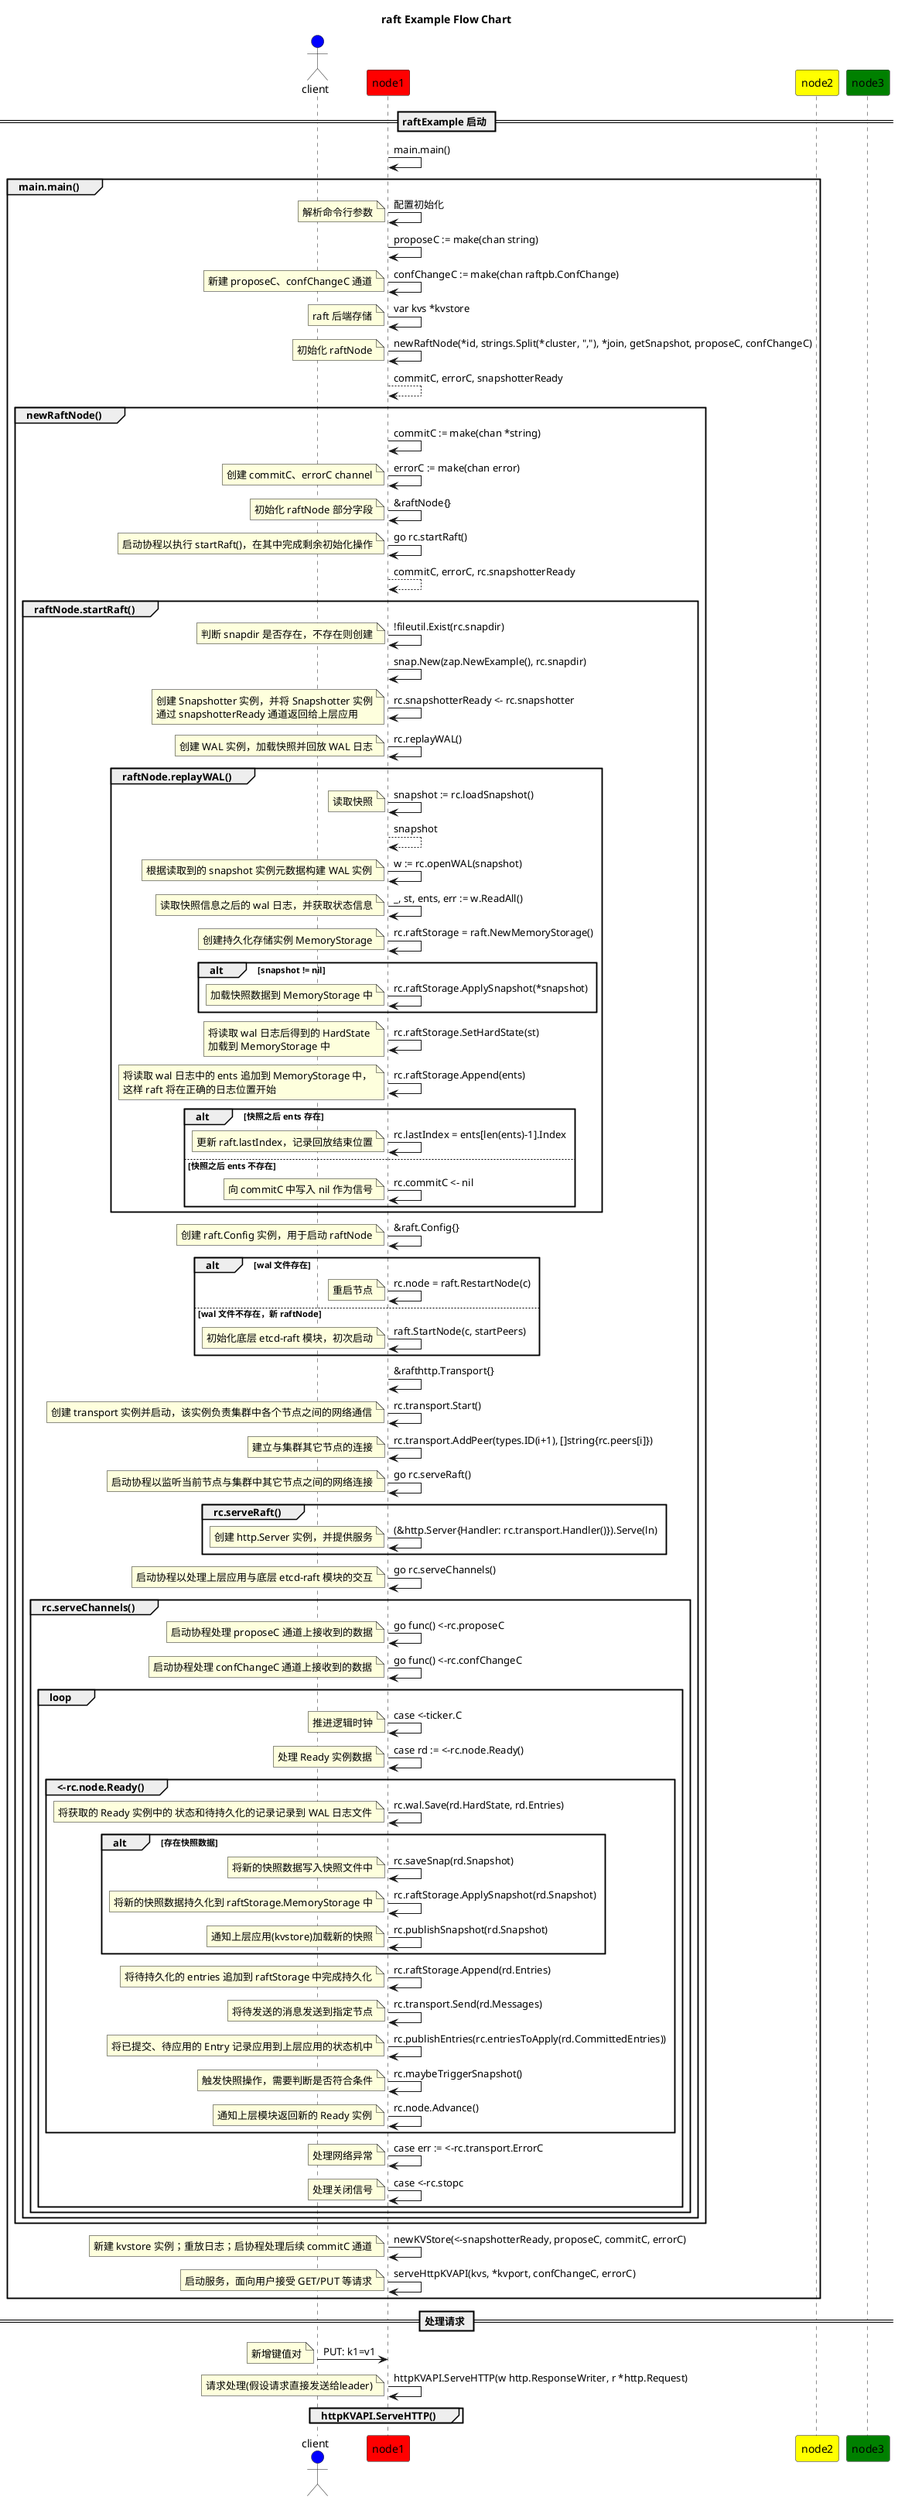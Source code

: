 @startuml
' !theme materia-outline

title raft Example Flow Chart

actor client as c1 #Blue
participant node1 as n1 #Red
participant node2 as n2 #Yellow
participant node3 as n3 #Green

== raftExample 启动 ==
n1 -> n1: main.main()

group main.main()
    n1 -> n1: 配置初始化
    note left: 解析命令行参数

    n1 -> n1: proposeC := make(chan string)
    n1 -> n1: confChangeC := make(chan raftpb.ConfChange)
    note left: 新建 proposeC、confChangeC 通道

    n1 -> n1: var kvs *kvstore
    note left: raft 后端存储

    n1 -> n1: newRaftNode(*id, strings.Split(*cluster, ","), *join, getSnapshot, proposeC, confChangeC)
    note left: 初始化 raftNode
    return commitC, errorC, snapshotterReady

    group newRaftNode()
        n1 -> n1: commitC := make(chan *string)
        n1 -> n1: errorC := make(chan error)
        note left: 创建 commitC、errorC channel
        n1 -> n1: &raftNode{}
        note left: 初始化 raftNode 部分字段
        n1 -> n1: go rc.startRaft()
        note left: 启动协程以执行 startRaft()，在其中完成剩余初始化操作
        return commitC, errorC, rc.snapshotterReady

        group raftNode.startRaft()
            n1 -> n1: !fileutil.Exist(rc.snapdir)
            note left: 判断 snapdir 是否存在，不存在则创建

            n1 -> n1: snap.New(zap.NewExample(), rc.snapdir)
            n1 -> n1: rc.snapshotterReady <- rc.snapshotter
            note left: 创建 Snapshotter 实例，并将 Snapshotter 实例\n通过 snapshotterReady 通道返回给上层应用

            n1 -> n1: rc.replayWAL()
            note left:创建 WAL 实例，加载快照并回放 WAL 日志
            group raftNode.replayWAL()
                n1 -> n1: snapshot := rc.loadSnapshot()
                note left: 读取快照
                return snapshot

                n1 -> n1: w := rc.openWAL(snapshot)
                note left: 根据读取到的 snapshot 实例元数据构建 WAL 实例

                n1 -> n1: _, st, ents, err := w.ReadAll()
                note left: 读取快照信息之后的 wal 日志，并获取状态信息

                n1 -> n1: rc.raftStorage = raft.NewMemoryStorage()
                note left: 创建持久化存储实例 MemoryStorage

                alt snapshot != nil 
                    n1 -> n1: rc.raftStorage.ApplySnapshot(*snapshot)
                    note left: 加载快照数据到 MemoryStorage 中
                end

                n1 -> n1: rc.raftStorage.SetHardState(st)
                note left: 将读取 wal 日志后得到的 HardState \n加载到 MemoryStorage 中

                n1 -> n1: rc.raftStorage.Append(ents)
                note left: 将读取 wal 日志中的 ents 追加到 MemoryStorage 中，\n这样 raft 将在正确的日志位置开始

                alt 快照之后 ents 存在
                    n1 -> n1: rc.lastIndex = ents[len(ents)-1].Index
                    note left: 更新 raft.lastIndex，记录回放结束位置
                else 快照之后 ents 不存在
                    n1 -> n1: rc.commitC <- nil
                    note left: 向 commitC 中写入 nil 作为信号
                end
            end

            n1 -> n1: &raft.Config{}
            note left: 创建 raft.Config 实例，用于启动 raftNode
            alt wal 文件存在
                n1 -> n1: rc.node = raft.RestartNode(c)
                note left: 重启节点
            else wal 文件不存在，新 raftNode
                n1 -> n1: raft.StartNode(c, startPeers)
                note left: 初始化底层 etcd-raft 模块，初次启动
            end

            n1 -> n1: &rafthttp.Transport{}
            n1 -> n1: rc.transport.Start()
            note left: 创建 transport 实例并启动，该实例负责集群中各个节点之间的网络通信

            n1 -> n1: rc.transport.AddPeer(types.ID(i+1), []string{rc.peers[i]})
            note left: 建立与集群其它节点的连接

            n1 -> n1: go rc.serveRaft()
            note left: 启动协程以监听当前节点与集群中其它节点之间的网络连接
            group rc.serveRaft()
                n1 -> n1: (&http.Server{Handler: rc.transport.Handler()}).Serve(ln)
                note left: 创建 http.Server 实例，并提供服务
            end

            n1 -> n1: go rc.serveChannels()
            note left: 启动协程以处理上层应用与底层 etcd-raft 模块的交互
            group rc.serveChannels()
                n1 -> n1: go func() <-rc.proposeC
                note left: 启动协程处理 proposeC 通道上接收到的数据
                n1 -> n1: go func() <-rc.confChangeC
                note left: 启动协程处理 confChangeC 通道上接收到的数据

                loop
                    n1 -> n1: case <-ticker.C
                    note left: 推进逻辑时钟

                    n1 -> n1: case rd := <-rc.node.Ready()
                    note left: 处理 Ready 实例数据

                    group <-rc.node.Ready()
                        n1 -> n1: rc.wal.Save(rd.HardState, rd.Entries)
                        note left: 将获取的 Ready 实例中的 状态和待持久化的记录记录到 WAL 日志文件

                        alt 存在快照数据
                            n1 -> n1: rc.saveSnap(rd.Snapshot)
                            note left: 将新的快照数据写入快照文件中

                            n1 -> n1: rc.raftStorage.ApplySnapshot(rd.Snapshot)
                            note left: 将新的快照数据持久化到 raftStorage.MemoryStorage 中

                            n1 -> n1: rc.publishSnapshot(rd.Snapshot)
                            note left: 通知上层应用(kvstore)加载新的快照
                        end

                        n1 -> n1: rc.raftStorage.Append(rd.Entries)
                        note left: 将待持久化的 entries 追加到 raftStorage 中完成持久化

                        n1 -> n1: rc.transport.Send(rd.Messages)
                        note left: 将待发送的消息发送到指定节点

                        n1 -> n1: rc.publishEntries(rc.entriesToApply(rd.CommittedEntries))
                        note left: 将已提交、待应用的 Entry 记录应用到上层应用的状态机中

                        n1 -> n1: rc.maybeTriggerSnapshot()
                        note left: 触发快照操作，需要判断是否符合条件

                        n1 -> n1: rc.node.Advance()
                        note left: 通知上层模块返回新的 Ready 实例
                    end

                    n1 -> n1: case err := <-rc.transport.ErrorC
                    note left: 处理网络异常

                    n1 -> n1: case <-rc.stopc
                    note left: 处理关闭信号
                end
            end
        end
    end

    n1 -> n1: newKVStore(<-snapshotterReady, proposeC, commitC, errorC)
    note left: 新建 kvstore 实例；重放日志；启协程处理后续 commitC 通道

    n1 -> n1: serveHttpKVAPI(kvs, *kvport, confChangeC, errorC)
    note left: 启动服务，面向用户接受 GET/PUT 等请求
    
end

== 处理请求 ==
 c1 -> n1: PUT: k1=v1
 note left: 新增键值对
 n1 -> n1: httpKVAPI.ServeHTTP(w http.ResponseWriter, r *http.Request)
 note left: 请求处理(假设请求直接发送给leader)

 group httpKVAPI.ServeHTTP()
    
 end

@enduml
